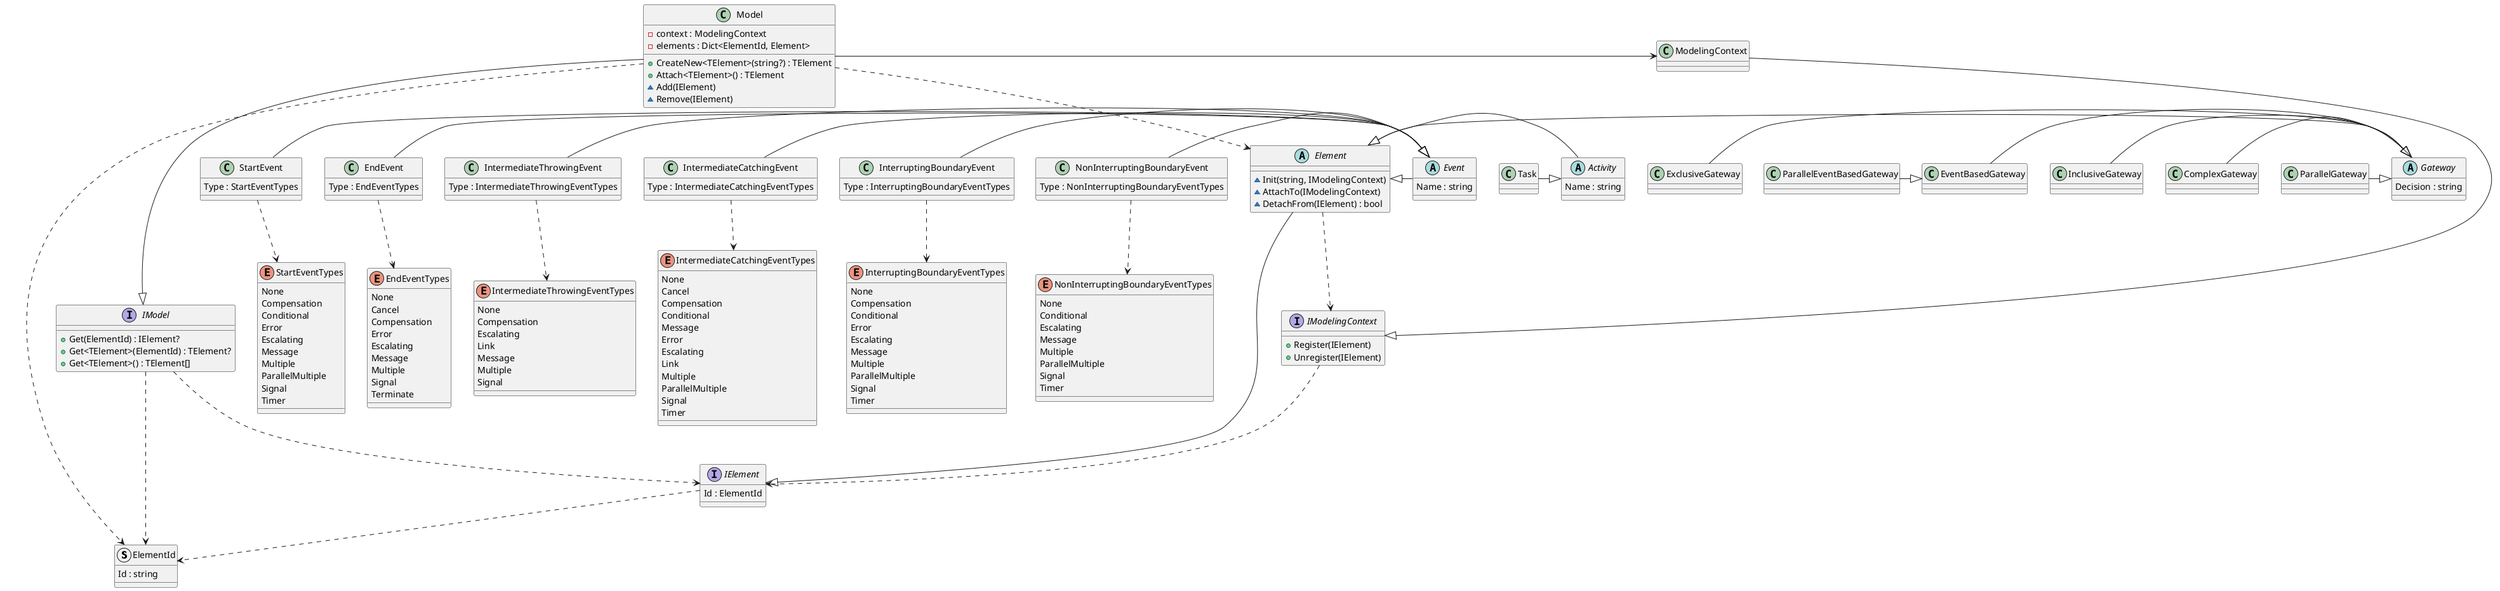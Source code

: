 @startuml

struct ElementId {
    Id : string
}

interface IElement {
    Id : ElementId
}

IElement ..> ElementId

abstract class Element
{
    ~ Init(string, IModelingContext)
    ~ AttachTo(IModelingContext)
    ~ DetachFrom(IElement) : bool
}

Element -|> IElement
Element ..> IModelingContext

interface IModel {
    + Get(ElementId) : IElement?
    + Get<TElement>(ElementId) : TElement?
    + Get<TElement>() : TElement[]
}

IModel ..> ElementId
IModel ..> IElement

interface IModelingContext {
    + Register(IElement)
    + Unregister(IElement)
}

IModelingContext ..> IElement

class ModelingContext

ModelingContext -|> IModelingContext

class Model {
    - context : ModelingContext
    - elements : Dict<ElementId, Element>

    + CreateNew<TElement>(string?) : TElement
    + Attach<TElement>() : TElement
    ~ Add(IElement)
    ~ Remove(IElement)
}

Model -|> IModel
Model -> ModelingContext
Model ..> ElementId
Model ..> Element

abstract class Event {
    Name : string
}

Event -|> Element

class StartEvent {
    Type : StartEventTypes
}

enum StartEventTypes {
    None
    Compensation
    Conditional
    Error
    Escalating
    Message
    Multiple
    ParallelMultiple
    Signal
    Timer
}

StartEvent -|> Event
StartEvent ..> StartEventTypes

class EndEvent {
    Type : EndEventTypes
}

enum EndEventTypes {
    None
    Cancel
    Compensation
    Error
    Escalating
    Message
    Multiple
    Signal
    Terminate
}

EndEvent -|> Event
EndEvent ..> EndEventTypes

class IntermediateThrowingEvent {
    Type : IntermediateThrowingEventTypes
}

enum IntermediateThrowingEventTypes {
    None
    Compensation
    Escalating
    Link
    Message
    Multiple
    Signal
}

IntermediateThrowingEvent -|> Event
IntermediateThrowingEvent ..> IntermediateThrowingEventTypes

class IntermediateCatchingEvent {
    Type : IntermediateCatchingEventTypes
}

enum IntermediateCatchingEventTypes {
    None
    Cancel
    Compensation
    Conditional
    Message
    Error
    Escalating
    Link
    Multiple
    ParallelMultiple
    Signal
    Timer
}

IntermediateCatchingEvent -|> Event
IntermediateCatchingEvent ..> IntermediateCatchingEventTypes

class InterruptingBoundaryEvent {
    Type : InterruptingBoundaryEventTypes
}

enum InterruptingBoundaryEventTypes {
    None
    Compensation
    Conditional
    Error
    Escalating
    Message
    Multiple
    ParallelMultiple
    Signal
    Timer
}

InterruptingBoundaryEvent -|> Event
InterruptingBoundaryEvent ..> InterruptingBoundaryEventTypes

class NonInterruptingBoundaryEvent {
    Type : NonInterruptingBoundaryEventTypes
}

enum NonInterruptingBoundaryEventTypes {
    None
    Conditional
    Escalating
    Message
    Multiple
    ParallelMultiple
    Signal
    Timer
}

NonInterruptingBoundaryEvent -|> Event
NonInterruptingBoundaryEvent ..> NonInterruptingBoundaryEventTypes

abstract class Activity {
    Name : string
}

Activity -|> Element

class Task

Task -|> Activity

abstract class Gateway {
    Decision : string
}

Gateway -|> Element

class ExclusiveGateway

ExclusiveGateway -|> Gateway

class EventBasedGateway

EventBasedGateway -|> Gateway

class ParallelEventBasedGateway

ParallelEventBasedGateway -|> EventBasedGateway

class InclusiveGateway

InclusiveGateway -|> Gateway

class ComplexGateway

ComplexGateway -|> Gateway

class ParallelGateway

ParallelGateway -|> Gateway

@enduml
